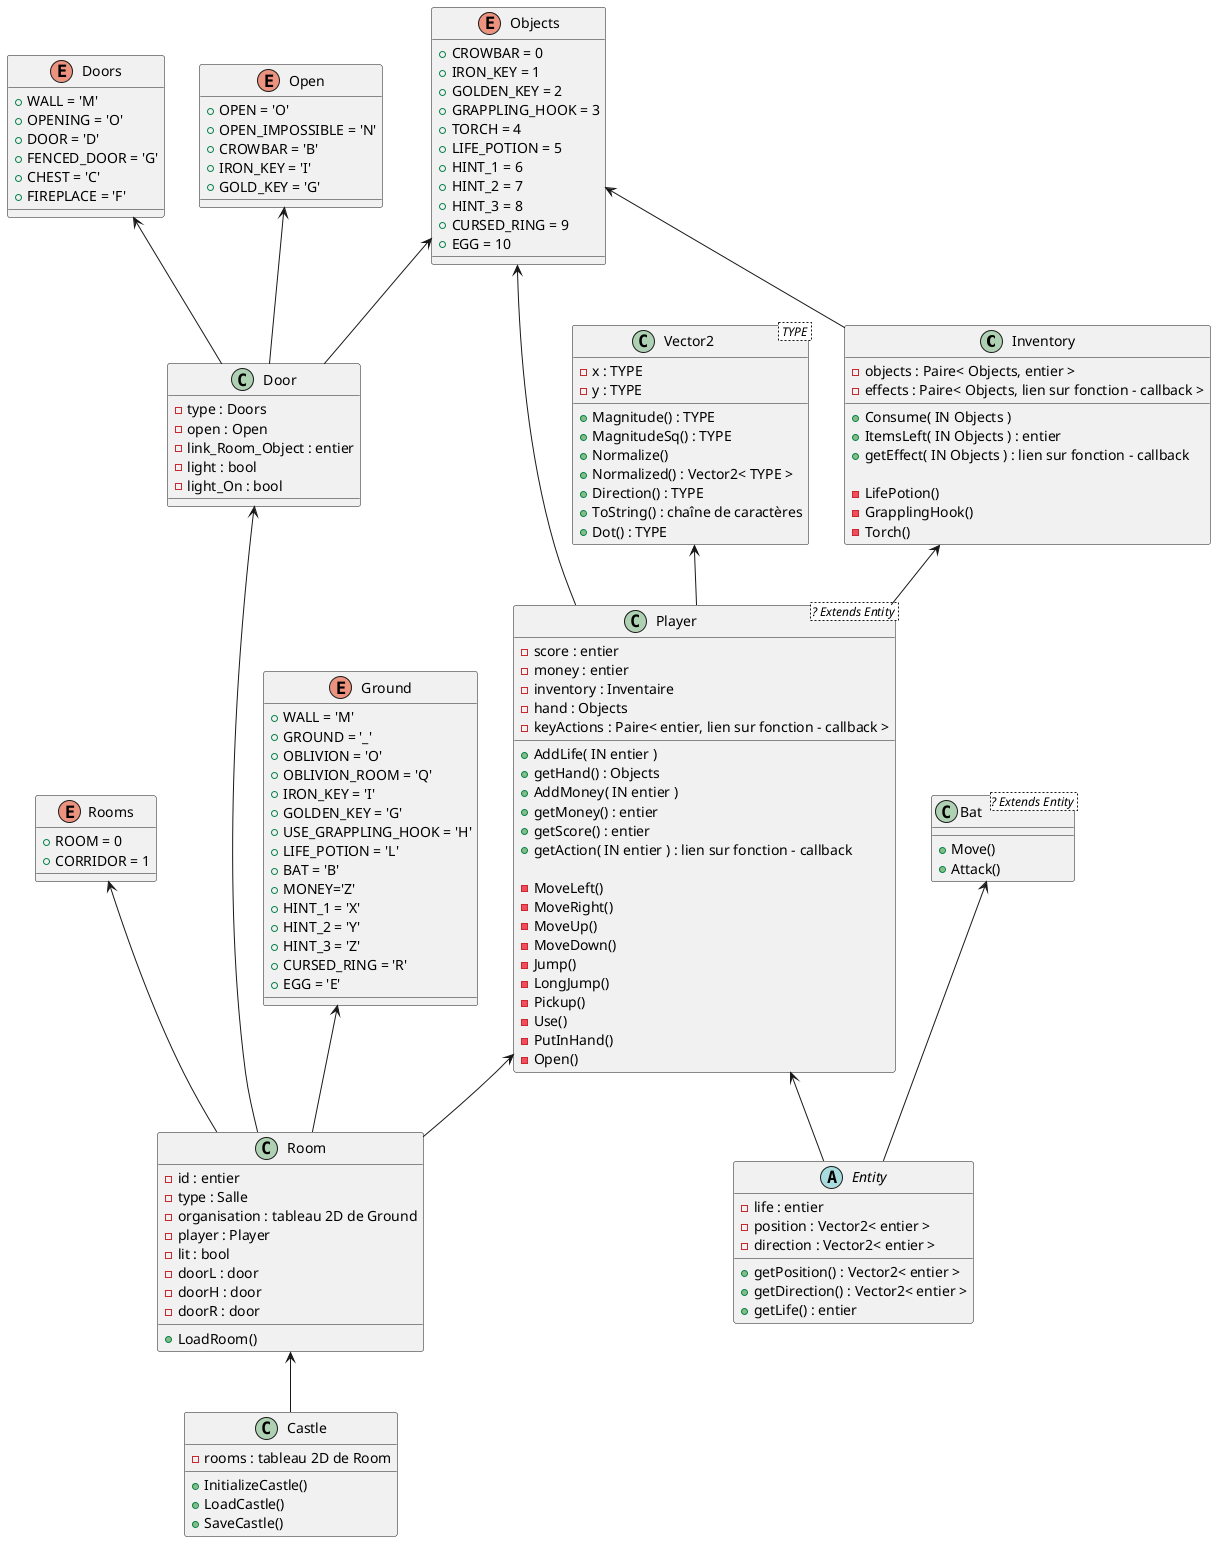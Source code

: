 @startuml

Inventory <-- Player
Room <-- Castle
Objects <-- Inventory
Vector2 <-- Player
Rooms <-- Room
Ground <-- Room
Player <-- Room
Objects <-- Player
Player <-- Entity
Bat <-- Entity
Door <-- Room
Objects <-- Door
Doors <-- Door
Open <-- Door 

class Vector2< TYPE >
{
    - x : TYPE
    - y : TYPE

    + Magnitude() : TYPE
    + MagnitudeSq() : TYPE
    + Normalize()
    + Normalized() : Vector2< TYPE >
    + Direction() : TYPE
    + ToString() : chaîne de caractères
    + Dot() : TYPE
}

class Player <? Extends Entity >
{
    - score : entier
    - money : entier
    - inventory : Inventaire
    - hand : Objects
    - keyActions : Paire< entier, lien sur fonction - callback >

    + AddLife( IN entier )
    + getHand() : Objects
    + AddMoney( IN entier )
    + getMoney() : entier
    + getScore() : entier
    + getAction( IN entier ) : lien sur fonction - callback

    - MoveLeft()
    - MoveRight()
    - MoveUp()
    - MoveDown()
    - Jump()
    - LongJump()
    - Pickup()
    - Use()
    - PutInHand()
    - Open()
}

class Inventory
{
    - objects : Paire< Objects, entier >
    - effects : Paire< Objects, lien sur fonction - callback >

    + Consume( IN Objects )
    + ItemsLeft( IN Objects ) : entier
    + getEffect( IN Objects ) : lien sur fonction - callback

    - LifePotion()
    - GrapplingHook()
    - Torch()
}

abstract class Entity
{
    - life : entier
    - position : Vector2< entier >
    - direction : Vector2< entier >

    + getPosition() : Vector2< entier >
    + getDirection() : Vector2< entier >
    + getLife() : entier
}

class Bat <? Extends Entity >
{
    + Move()
    + Attack()
}

enum Objects
{
    + CROWBAR = 0
    + IRON_KEY = 1
    + GOLDEN_KEY = 2
    + GRAPPLING_HOOK = 3
    + TORCH = 4
    + LIFE_POTION = 5
    + HINT_1 = 6
    + HINT_2 = 7
    + HINT_3 = 8
    + CURSED_RING = 9
    + EGG = 10
}

class Castle
{
    - rooms : tableau 2D de Room

	+ InitializeCastle()
	+ LoadCastle()
	+ SaveCastle()
}

enum Rooms
{
    + ROOM = 0
    + CORRIDOR = 1
}

enum Ground
{
    + WALL = 'M'
    + GROUND = '_'
	+ OBLIVION = 'O'
	+ OBLIVION_ROOM = 'Q' 
    + IRON_KEY = 'I'
    + GOLDEN_KEY = 'G'
    + USE_GRAPPLING_HOOK = 'H'
    + LIFE_POTION = 'L'
	+ BAT = 'B'
	+ MONEY='Z'
    + HINT_1 = 'X'
    + HINT_2 = 'Y'
    + HINT_3 = 'Z'
    + CURSED_RING = 'R'
    + EGG = 'E'
}

enum Doors
{
	+ WALL = 'M'
	+ OPENING = 'O'
	+ DOOR = 'D'
	+ FENCED_DOOR = 'G'
	+ CHEST = 'C'
	+ FIREPLACE = 'F'
}

enum Open
{
	+ OPEN = 'O'
	+ OPEN_IMPOSSIBLE = 'N'
	+ CROWBAR = 'B'
	+ IRON_KEY = 'I'
	+ GOLD_KEY = 'G'
}

class Door
{
	- type : Doors
	- open : Open
	- link_Room_Object : entier
	- light : bool 
	- light_On : bool 
}

class Room
{
    - id : entier
    - type : Salle
    - organisation : tableau 2D de Ground
    - player : Player
    - lit : bool
	- doorL : door
	- doorH : door
	- doorR : door


	+ LoadRoom()
}






@enduml
